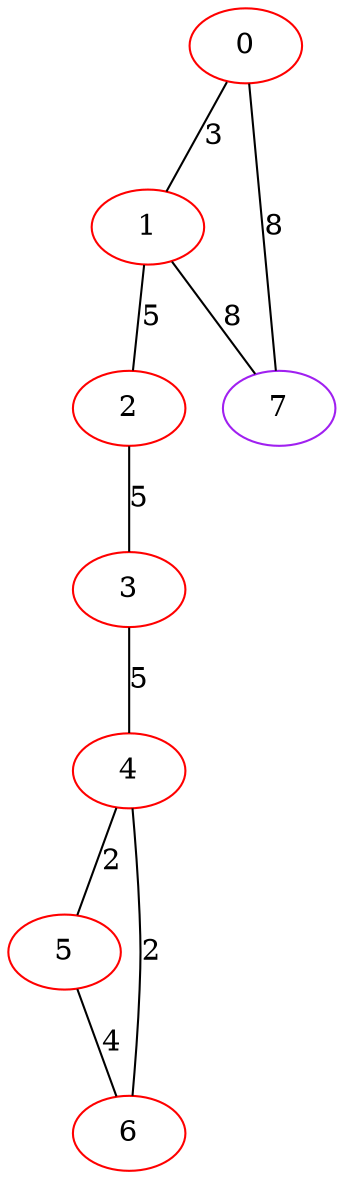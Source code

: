 graph "" {
0 [color=red, weight=1];
1 [color=red, weight=1];
2 [color=red, weight=1];
3 [color=red, weight=1];
4 [color=red, weight=1];
5 [color=red, weight=1];
6 [color=red, weight=1];
7 [color=purple, weight=4];
0 -- 1  [key=0, label=3];
0 -- 7  [key=0, label=8];
1 -- 2  [key=0, label=5];
1 -- 7  [key=0, label=8];
2 -- 3  [key=0, label=5];
3 -- 4  [key=0, label=5];
4 -- 5  [key=0, label=2];
4 -- 6  [key=0, label=2];
5 -- 6  [key=0, label=4];
}
